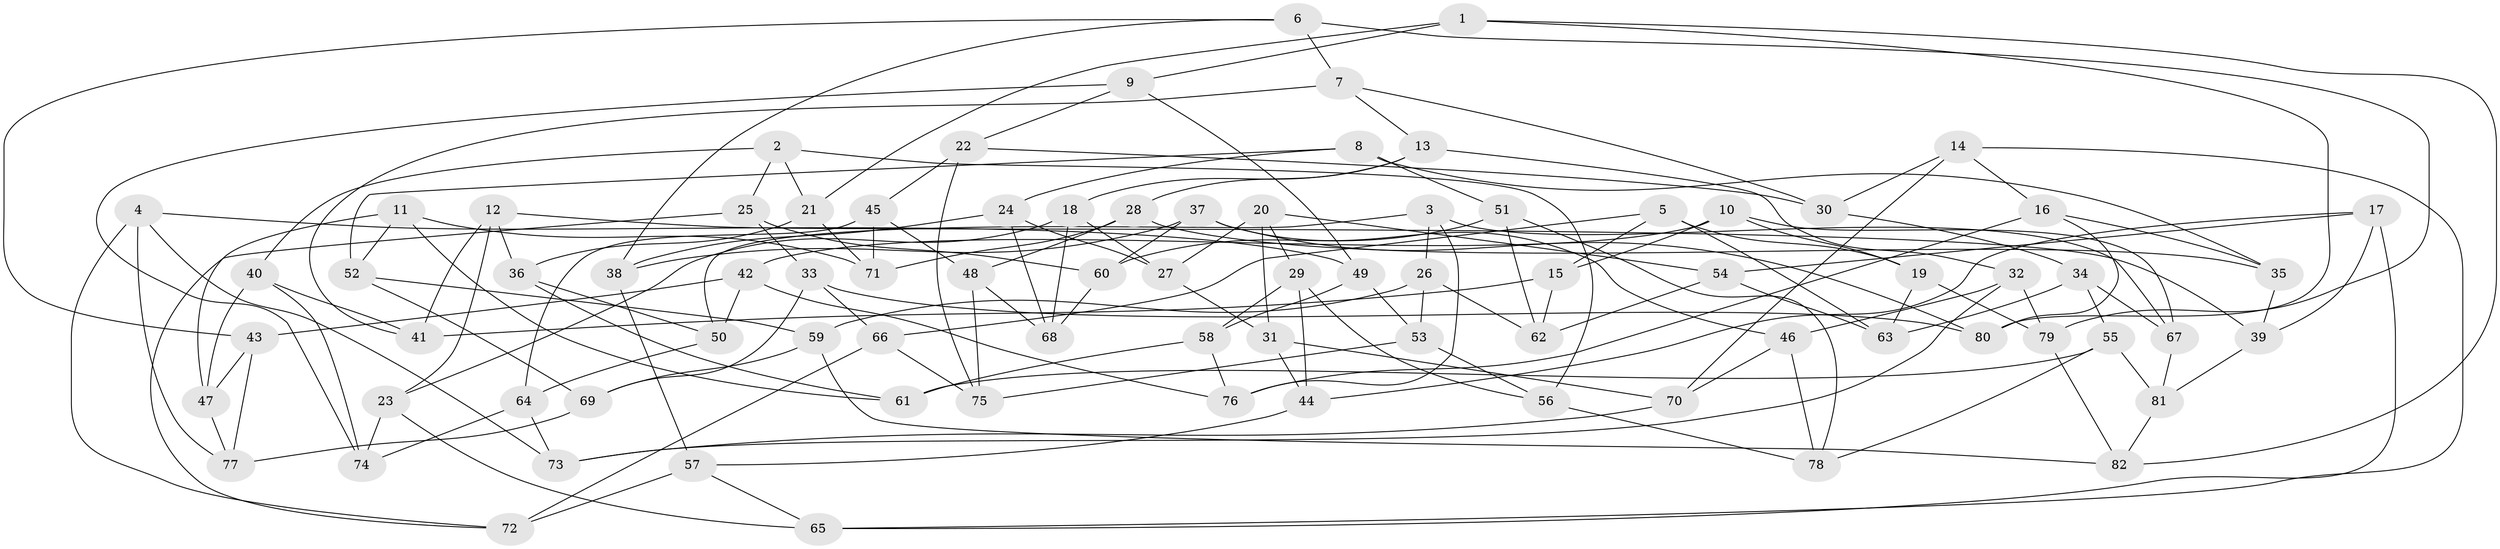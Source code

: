 // Generated by graph-tools (version 1.1) at 2025/26/03/09/25 03:26:57]
// undirected, 82 vertices, 164 edges
graph export_dot {
graph [start="1"]
  node [color=gray90,style=filled];
  1;
  2;
  3;
  4;
  5;
  6;
  7;
  8;
  9;
  10;
  11;
  12;
  13;
  14;
  15;
  16;
  17;
  18;
  19;
  20;
  21;
  22;
  23;
  24;
  25;
  26;
  27;
  28;
  29;
  30;
  31;
  32;
  33;
  34;
  35;
  36;
  37;
  38;
  39;
  40;
  41;
  42;
  43;
  44;
  45;
  46;
  47;
  48;
  49;
  50;
  51;
  52;
  53;
  54;
  55;
  56;
  57;
  58;
  59;
  60;
  61;
  62;
  63;
  64;
  65;
  66;
  67;
  68;
  69;
  70;
  71;
  72;
  73;
  74;
  75;
  76;
  77;
  78;
  79;
  80;
  81;
  82;
  1 -- 9;
  1 -- 80;
  1 -- 21;
  1 -- 82;
  2 -- 56;
  2 -- 40;
  2 -- 21;
  2 -- 25;
  3 -- 50;
  3 -- 67;
  3 -- 76;
  3 -- 26;
  4 -- 49;
  4 -- 73;
  4 -- 77;
  4 -- 72;
  5 -- 19;
  5 -- 66;
  5 -- 63;
  5 -- 15;
  6 -- 79;
  6 -- 38;
  6 -- 7;
  6 -- 43;
  7 -- 41;
  7 -- 30;
  7 -- 13;
  8 -- 51;
  8 -- 52;
  8 -- 35;
  8 -- 24;
  9 -- 49;
  9 -- 74;
  9 -- 22;
  10 -- 42;
  10 -- 19;
  10 -- 67;
  10 -- 15;
  11 -- 71;
  11 -- 52;
  11 -- 47;
  11 -- 61;
  12 -- 36;
  12 -- 39;
  12 -- 23;
  12 -- 41;
  13 -- 18;
  13 -- 28;
  13 -- 32;
  14 -- 16;
  14 -- 70;
  14 -- 30;
  14 -- 65;
  15 -- 62;
  15 -- 41;
  16 -- 76;
  16 -- 80;
  16 -- 35;
  17 -- 44;
  17 -- 54;
  17 -- 39;
  17 -- 65;
  18 -- 23;
  18 -- 68;
  18 -- 27;
  19 -- 63;
  19 -- 79;
  20 -- 54;
  20 -- 29;
  20 -- 27;
  20 -- 31;
  21 -- 36;
  21 -- 71;
  22 -- 75;
  22 -- 30;
  22 -- 45;
  23 -- 65;
  23 -- 74;
  24 -- 38;
  24 -- 27;
  24 -- 68;
  25 -- 33;
  25 -- 72;
  25 -- 60;
  26 -- 53;
  26 -- 62;
  26 -- 59;
  27 -- 31;
  28 -- 48;
  28 -- 35;
  28 -- 71;
  29 -- 56;
  29 -- 58;
  29 -- 44;
  30 -- 34;
  31 -- 70;
  31 -- 44;
  32 -- 79;
  32 -- 46;
  32 -- 73;
  33 -- 66;
  33 -- 80;
  33 -- 69;
  34 -- 55;
  34 -- 67;
  34 -- 63;
  35 -- 39;
  36 -- 50;
  36 -- 61;
  37 -- 80;
  37 -- 46;
  37 -- 60;
  37 -- 38;
  38 -- 57;
  39 -- 81;
  40 -- 74;
  40 -- 47;
  40 -- 41;
  42 -- 76;
  42 -- 50;
  42 -- 43;
  43 -- 47;
  43 -- 77;
  44 -- 57;
  45 -- 48;
  45 -- 71;
  45 -- 64;
  46 -- 78;
  46 -- 70;
  47 -- 77;
  48 -- 68;
  48 -- 75;
  49 -- 58;
  49 -- 53;
  50 -- 64;
  51 -- 78;
  51 -- 60;
  51 -- 62;
  52 -- 69;
  52 -- 59;
  53 -- 75;
  53 -- 56;
  54 -- 63;
  54 -- 62;
  55 -- 78;
  55 -- 61;
  55 -- 81;
  56 -- 78;
  57 -- 65;
  57 -- 72;
  58 -- 61;
  58 -- 76;
  59 -- 69;
  59 -- 82;
  60 -- 68;
  64 -- 73;
  64 -- 74;
  66 -- 75;
  66 -- 72;
  67 -- 81;
  69 -- 77;
  70 -- 73;
  79 -- 82;
  81 -- 82;
}
